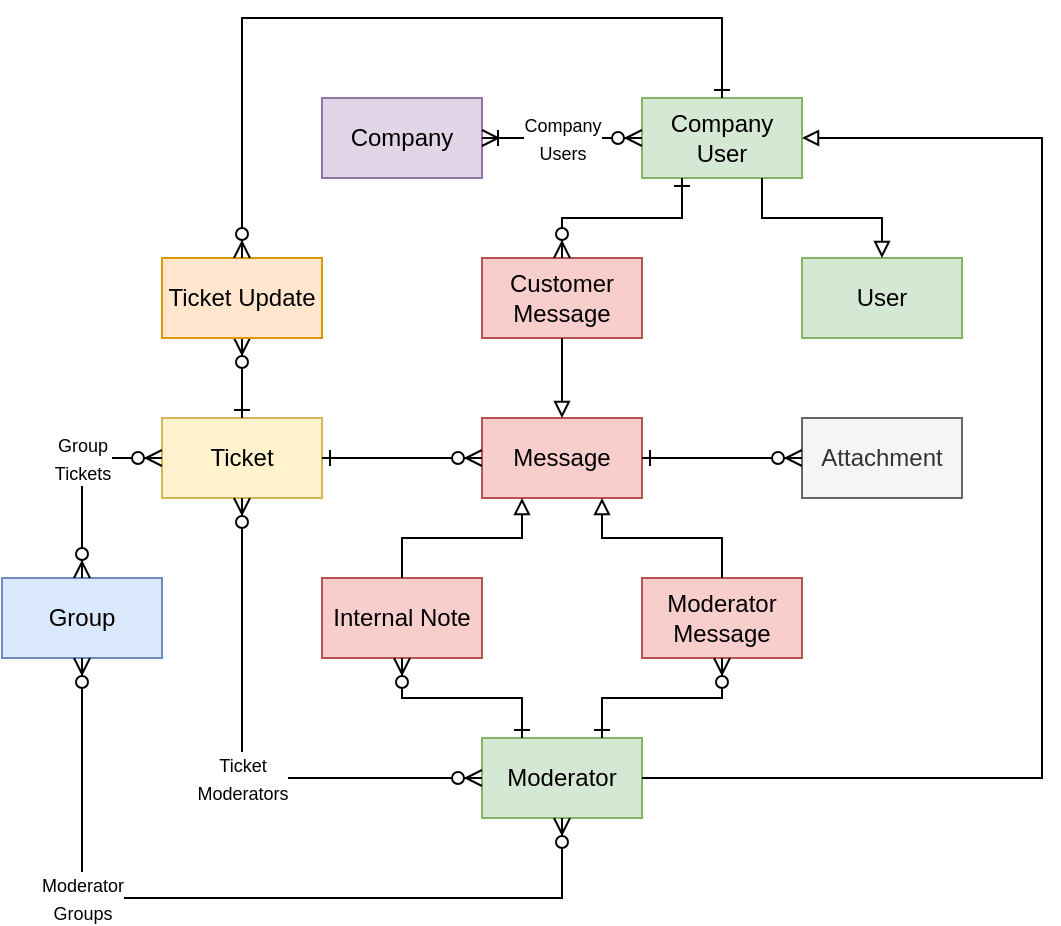 <mxfile version="13.9.3" type="device"><diagram id="3AENRLrS1rhWcprdXuRo" name="Page-1"><mxGraphModel dx="982" dy="550" grid="1" gridSize="10" guides="1" tooltips="1" connect="1" arrows="1" fold="1" page="1" pageScale="1" pageWidth="827" pageHeight="1169" math="0" shadow="0"><root><mxCell id="0"/><mxCell id="1" parent="0"/><mxCell id="TeCXSPYCmc1HeljC-c8L-1" value="Company User" style="rounded=0;whiteSpace=wrap;html=1;fillColor=#d5e8d4;strokeColor=#82b366;" parent="1" vertex="1"><mxGeometry x="360" y="80" width="80" height="40" as="geometry"/></mxCell><mxCell id="TeCXSPYCmc1HeljC-c8L-2" value="Message" style="rounded=0;whiteSpace=wrap;html=1;fillColor=#f8cecc;strokeColor=#b85450;" parent="1" vertex="1"><mxGeometry x="280" y="240" width="80" height="40" as="geometry"/></mxCell><mxCell id="TeCXSPYCmc1HeljC-c8L-3" value="Customer&lt;br&gt;Message" style="rounded=0;whiteSpace=wrap;html=1;fillColor=#f8cecc;strokeColor=#b85450;" parent="1" vertex="1"><mxGeometry x="280" y="160" width="80" height="40" as="geometry"/></mxCell><mxCell id="TeCXSPYCmc1HeljC-c8L-4" value="Moderator Message" style="rounded=0;whiteSpace=wrap;html=1;fillColor=#f8cecc;strokeColor=#b85450;" parent="1" vertex="1"><mxGeometry x="360" y="320" width="80" height="40" as="geometry"/></mxCell><mxCell id="TeCXSPYCmc1HeljC-c8L-5" value="Internal Note" style="rounded=0;whiteSpace=wrap;html=1;fillColor=#f8cecc;strokeColor=#b85450;" parent="1" vertex="1"><mxGeometry x="200" y="320" width="80" height="40" as="geometry"/></mxCell><mxCell id="TeCXSPYCmc1HeljC-c8L-6" value="Ticket" style="rounded=0;whiteSpace=wrap;html=1;fillColor=#fff2cc;strokeColor=#d6b656;" parent="1" vertex="1"><mxGeometry x="120" y="240" width="80" height="40" as="geometry"/></mxCell><mxCell id="TeCXSPYCmc1HeljC-c8L-7" value="" style="edgeStyle=orthogonalEdgeStyle;rounded=0;orthogonalLoop=1;jettySize=auto;html=1;startArrow=ERone;startFill=0;endArrow=ERzeroToMany;endFill=1;entryX=0.5;entryY=1;entryDx=0;entryDy=0;exitX=0.5;exitY=0;exitDx=0;exitDy=0;" parent="1" source="TeCXSPYCmc1HeljC-c8L-6" target="TeCXSPYCmc1HeljC-c8L-34" edge="1"><mxGeometry relative="1" as="geometry"><mxPoint x="130" y="300" as="sourcePoint"/><mxPoint x="110" y="320" as="targetPoint"/></mxGeometry></mxCell><mxCell id="TeCXSPYCmc1HeljC-c8L-10" value="Moderator" style="rounded=0;whiteSpace=wrap;html=1;fillColor=#d5e8d4;strokeColor=#82b366;" parent="1" vertex="1"><mxGeometry x="280" y="400" width="80" height="40" as="geometry"/></mxCell><mxCell id="TeCXSPYCmc1HeljC-c8L-11" value="Attachment" style="rounded=0;whiteSpace=wrap;html=1;fillColor=#f5f5f5;strokeColor=#666666;fontColor=#333333;" parent="1" vertex="1"><mxGeometry x="440" y="240" width="80" height="40" as="geometry"/></mxCell><mxCell id="TeCXSPYCmc1HeljC-c8L-12" value="Group" style="rounded=0;whiteSpace=wrap;html=1;fillColor=#dae8fc;strokeColor=#6c8ebf;" parent="1" vertex="1"><mxGeometry x="40" y="320" width="80" height="40" as="geometry"/></mxCell><mxCell id="TeCXSPYCmc1HeljC-c8L-19" value="" style="edgeStyle=orthogonalEdgeStyle;rounded=0;orthogonalLoop=1;jettySize=auto;html=1;startArrow=ERone;startFill=0;endArrow=ERzeroToMany;endFill=1;exitX=1;exitY=0.5;exitDx=0;exitDy=0;entryX=0;entryY=0.5;entryDx=0;entryDy=0;" parent="1" source="TeCXSPYCmc1HeljC-c8L-2" target="TeCXSPYCmc1HeljC-c8L-11" edge="1"><mxGeometry relative="1" as="geometry"><mxPoint x="-30" y="130" as="sourcePoint"/><mxPoint x="50" y="130" as="targetPoint"/></mxGeometry></mxCell><mxCell id="TeCXSPYCmc1HeljC-c8L-22" value="" style="edgeStyle=orthogonalEdgeStyle;rounded=0;orthogonalLoop=1;jettySize=auto;html=1;startArrow=ERone;startFill=0;endArrow=ERzeroToMany;endFill=1;exitX=1;exitY=0.5;exitDx=0;exitDy=0;entryX=0;entryY=0.5;entryDx=0;entryDy=0;" parent="1" source="TeCXSPYCmc1HeljC-c8L-6" target="TeCXSPYCmc1HeljC-c8L-2" edge="1"><mxGeometry relative="1" as="geometry"><mxPoint y="160" as="sourcePoint"/><mxPoint x="80" y="160" as="targetPoint"/></mxGeometry></mxCell><mxCell id="TeCXSPYCmc1HeljC-c8L-23" value="" style="edgeStyle=orthogonalEdgeStyle;rounded=0;orthogonalLoop=1;jettySize=auto;html=1;startArrow=none;startFill=0;endArrow=block;endFill=0;entryX=0.5;entryY=0;entryDx=0;entryDy=0;exitX=0.5;exitY=1;exitDx=0;exitDy=0;" parent="1" source="TeCXSPYCmc1HeljC-c8L-3" target="TeCXSPYCmc1HeljC-c8L-2" edge="1"><mxGeometry relative="1" as="geometry"><mxPoint x="-30" y="170" as="sourcePoint"/><mxPoint x="50" y="170" as="targetPoint"/></mxGeometry></mxCell><mxCell id="TeCXSPYCmc1HeljC-c8L-24" value="" style="edgeStyle=orthogonalEdgeStyle;rounded=0;orthogonalLoop=1;jettySize=auto;html=1;startArrow=none;startFill=0;endArrow=block;endFill=0;entryX=0.25;entryY=1;entryDx=0;entryDy=0;exitX=0.5;exitY=0;exitDx=0;exitDy=0;" parent="1" source="TeCXSPYCmc1HeljC-c8L-5" target="TeCXSPYCmc1HeljC-c8L-2" edge="1"><mxGeometry relative="1" as="geometry"><mxPoint x="-20" y="180" as="sourcePoint"/><mxPoint x="60" y="180" as="targetPoint"/></mxGeometry></mxCell><mxCell id="TeCXSPYCmc1HeljC-c8L-25" value="" style="edgeStyle=orthogonalEdgeStyle;rounded=0;orthogonalLoop=1;jettySize=auto;html=1;startArrow=none;startFill=0;endArrow=block;endFill=0;entryX=0.75;entryY=1;entryDx=0;entryDy=0;exitX=0.5;exitY=0;exitDx=0;exitDy=0;" parent="1" source="TeCXSPYCmc1HeljC-c8L-4" target="TeCXSPYCmc1HeljC-c8L-2" edge="1"><mxGeometry relative="1" as="geometry"><mxPoint x="-10" y="190" as="sourcePoint"/><mxPoint x="70" y="190" as="targetPoint"/></mxGeometry></mxCell><mxCell id="TeCXSPYCmc1HeljC-c8L-26" value="" style="edgeStyle=orthogonalEdgeStyle;rounded=0;orthogonalLoop=1;jettySize=auto;html=1;startArrow=ERone;startFill=0;endArrow=ERzeroToMany;endFill=1;exitX=0.25;exitY=0;exitDx=0;exitDy=0;entryX=0.5;entryY=1;entryDx=0;entryDy=0;" parent="1" source="TeCXSPYCmc1HeljC-c8L-10" target="TeCXSPYCmc1HeljC-c8L-5" edge="1"><mxGeometry relative="1" as="geometry"><mxPoint x="-30" y="130" as="sourcePoint"/><mxPoint x="50" y="130" as="targetPoint"/></mxGeometry></mxCell><mxCell id="TeCXSPYCmc1HeljC-c8L-27" value="" style="edgeStyle=orthogonalEdgeStyle;rounded=0;orthogonalLoop=1;jettySize=auto;html=1;startArrow=ERone;startFill=0;endArrow=ERzeroToMany;endFill=1;exitX=0.75;exitY=0;exitDx=0;exitDy=0;entryX=0.5;entryY=1;entryDx=0;entryDy=0;" parent="1" source="TeCXSPYCmc1HeljC-c8L-10" target="TeCXSPYCmc1HeljC-c8L-4" edge="1"><mxGeometry relative="1" as="geometry"><mxPoint x="-20" y="140" as="sourcePoint"/><mxPoint x="60" y="140" as="targetPoint"/></mxGeometry></mxCell><mxCell id="TeCXSPYCmc1HeljC-c8L-28" value="&lt;font style=&quot;font-size: 9px&quot;&gt;Ticket&lt;br&gt;Moderators&lt;/font&gt;" style="edgeStyle=orthogonalEdgeStyle;rounded=0;orthogonalLoop=1;jettySize=auto;html=1;startArrow=ERzeroToMany;startFill=1;endArrow=ERzeroToMany;endFill=1;entryX=0;entryY=0.5;entryDx=0;entryDy=0;exitX=0.5;exitY=1;exitDx=0;exitDy=0;" parent="1" source="TeCXSPYCmc1HeljC-c8L-6" target="TeCXSPYCmc1HeljC-c8L-10" edge="1"><mxGeometry x="0.077" relative="1" as="geometry"><mxPoint x="-30" y="130" as="sourcePoint"/><mxPoint x="50" y="130" as="targetPoint"/><mxPoint as="offset"/></mxGeometry></mxCell><mxCell id="TeCXSPYCmc1HeljC-c8L-30" value="&lt;font style=&quot;font-size: 9px&quot;&gt;Moderator&lt;br&gt;Groups&lt;/font&gt;" style="edgeStyle=orthogonalEdgeStyle;rounded=0;orthogonalLoop=1;jettySize=auto;html=1;startArrow=ERzeroToMany;startFill=1;endArrow=ERzeroToMany;endFill=1;exitX=0.5;exitY=1;exitDx=0;exitDy=0;entryX=0.5;entryY=1;entryDx=0;entryDy=0;" parent="1" source="TeCXSPYCmc1HeljC-c8L-12" target="TeCXSPYCmc1HeljC-c8L-10" edge="1"><mxGeometry x="-0.4" relative="1" as="geometry"><mxPoint x="-30" y="130" as="sourcePoint"/><mxPoint x="350" y="510" as="targetPoint"/><Array as="points"><mxPoint x="80" y="480"/><mxPoint x="320" y="480"/></Array><mxPoint as="offset"/></mxGeometry></mxCell><mxCell id="TeCXSPYCmc1HeljC-c8L-31" value="&lt;font style=&quot;font-size: 9px&quot;&gt;Group&lt;br&gt;Tickets&lt;/font&gt;" style="edgeStyle=orthogonalEdgeStyle;rounded=0;orthogonalLoop=1;jettySize=auto;html=1;startArrow=ERzeroToMany;startFill=1;endArrow=ERzeroToMany;endFill=1;entryX=0;entryY=0.5;entryDx=0;entryDy=0;exitX=0.5;exitY=0;exitDx=0;exitDy=0;" parent="1" source="TeCXSPYCmc1HeljC-c8L-12" target="TeCXSPYCmc1HeljC-c8L-6" edge="1"><mxGeometry x="0.2" relative="1" as="geometry"><mxPoint x="-20" y="140" as="sourcePoint"/><mxPoint x="60" y="140" as="targetPoint"/><Array as="points"/><mxPoint as="offset"/></mxGeometry></mxCell><mxCell id="TeCXSPYCmc1HeljC-c8L-32" value="" style="edgeStyle=orthogonalEdgeStyle;rounded=0;orthogonalLoop=1;jettySize=auto;html=1;startArrow=none;startFill=0;endArrow=block;endFill=0;exitX=1;exitY=0.5;exitDx=0;exitDy=0;entryX=1;entryY=0.5;entryDx=0;entryDy=0;" parent="1" source="TeCXSPYCmc1HeljC-c8L-10" target="TeCXSPYCmc1HeljC-c8L-1" edge="1"><mxGeometry relative="1" as="geometry"><mxPoint x="-30" y="165" as="sourcePoint"/><mxPoint x="450" y="180" as="targetPoint"/><Array as="points"><mxPoint x="560" y="420"/><mxPoint x="560" y="100"/></Array></mxGeometry></mxCell><mxCell id="TeCXSPYCmc1HeljC-c8L-33" value="" style="edgeStyle=orthogonalEdgeStyle;rounded=0;orthogonalLoop=1;jettySize=auto;html=1;startArrow=ERone;startFill=0;endArrow=ERzeroToMany;endFill=1;entryX=0.5;entryY=0;entryDx=0;entryDy=0;exitX=0.25;exitY=1;exitDx=0;exitDy=0;" parent="1" source="TeCXSPYCmc1HeljC-c8L-1" target="TeCXSPYCmc1HeljC-c8L-3" edge="1"><mxGeometry relative="1" as="geometry"><mxPoint x="410" y="190" as="sourcePoint"/><mxPoint x="50" y="130" as="targetPoint"/></mxGeometry></mxCell><mxCell id="TeCXSPYCmc1HeljC-c8L-34" value="Ticket Update" style="rounded=0;whiteSpace=wrap;html=1;fillColor=#ffe6cc;strokeColor=#d79b00;" parent="1" vertex="1"><mxGeometry x="120" y="160" width="80" height="40" as="geometry"/></mxCell><mxCell id="TeCXSPYCmc1HeljC-c8L-40" value="" style="edgeStyle=orthogonalEdgeStyle;rounded=0;orthogonalLoop=1;jettySize=auto;html=1;startArrow=ERone;startFill=0;endArrow=ERzeroToMany;endFill=1;entryX=0.5;entryY=0;entryDx=0;entryDy=0;exitX=0.5;exitY=0;exitDx=0;exitDy=0;" parent="1" source="TeCXSPYCmc1HeljC-c8L-1" target="TeCXSPYCmc1HeljC-c8L-34" edge="1"><mxGeometry relative="1" as="geometry"><mxPoint x="230" y="60" as="sourcePoint"/><mxPoint x="240" y="100" as="targetPoint"/><Array as="points"><mxPoint x="400" y="40"/><mxPoint x="160" y="40"/></Array></mxGeometry></mxCell><mxCell id="WyE5rHvTh9OSQ9H2h5WW-1" value="User" style="rounded=0;whiteSpace=wrap;html=1;fillColor=#d5e8d4;strokeColor=#82b366;" vertex="1" parent="1"><mxGeometry x="440" y="160" width="80" height="40" as="geometry"/></mxCell><mxCell id="WyE5rHvTh9OSQ9H2h5WW-2" value="Company" style="rounded=0;whiteSpace=wrap;html=1;fillColor=#e1d5e7;strokeColor=#9673a6;" vertex="1" parent="1"><mxGeometry x="200" y="80" width="80" height="40" as="geometry"/></mxCell><mxCell id="WyE5rHvTh9OSQ9H2h5WW-3" value="&lt;font style=&quot;font-size: 9px&quot;&gt;Company&lt;br&gt;Users&lt;/font&gt;" style="edgeStyle=orthogonalEdgeStyle;rounded=0;orthogonalLoop=1;jettySize=auto;html=1;startArrow=ERoneToMany;startFill=0;endArrow=ERzeroToMany;endFill=1;exitX=1;exitY=0.5;exitDx=0;exitDy=0;entryX=0;entryY=0.5;entryDx=0;entryDy=0;" edge="1" parent="1" source="WyE5rHvTh9OSQ9H2h5WW-2" target="TeCXSPYCmc1HeljC-c8L-1"><mxGeometry x="0.25" y="-10" relative="1" as="geometry"><mxPoint x="490" y="170" as="sourcePoint"/><mxPoint x="520" y="10" as="targetPoint"/><Array as="points"><mxPoint x="330" y="100"/><mxPoint x="330" y="100"/></Array><mxPoint x="-10" y="-10" as="offset"/></mxGeometry></mxCell><mxCell id="WyE5rHvTh9OSQ9H2h5WW-4" value="" style="edgeStyle=orthogonalEdgeStyle;rounded=0;orthogonalLoop=1;jettySize=auto;html=1;startArrow=none;startFill=0;endArrow=block;endFill=0;entryX=0.5;entryY=0;entryDx=0;entryDy=0;exitX=0.75;exitY=1;exitDx=0;exitDy=0;" edge="1" parent="1" source="TeCXSPYCmc1HeljC-c8L-1" target="WyE5rHvTh9OSQ9H2h5WW-1"><mxGeometry relative="1" as="geometry"><mxPoint x="560" y="230" as="sourcePoint"/><mxPoint x="510" y="210" as="targetPoint"/><Array as="points"><mxPoint x="420" y="140"/><mxPoint x="480" y="140"/></Array></mxGeometry></mxCell></root></mxGraphModel></diagram></mxfile>